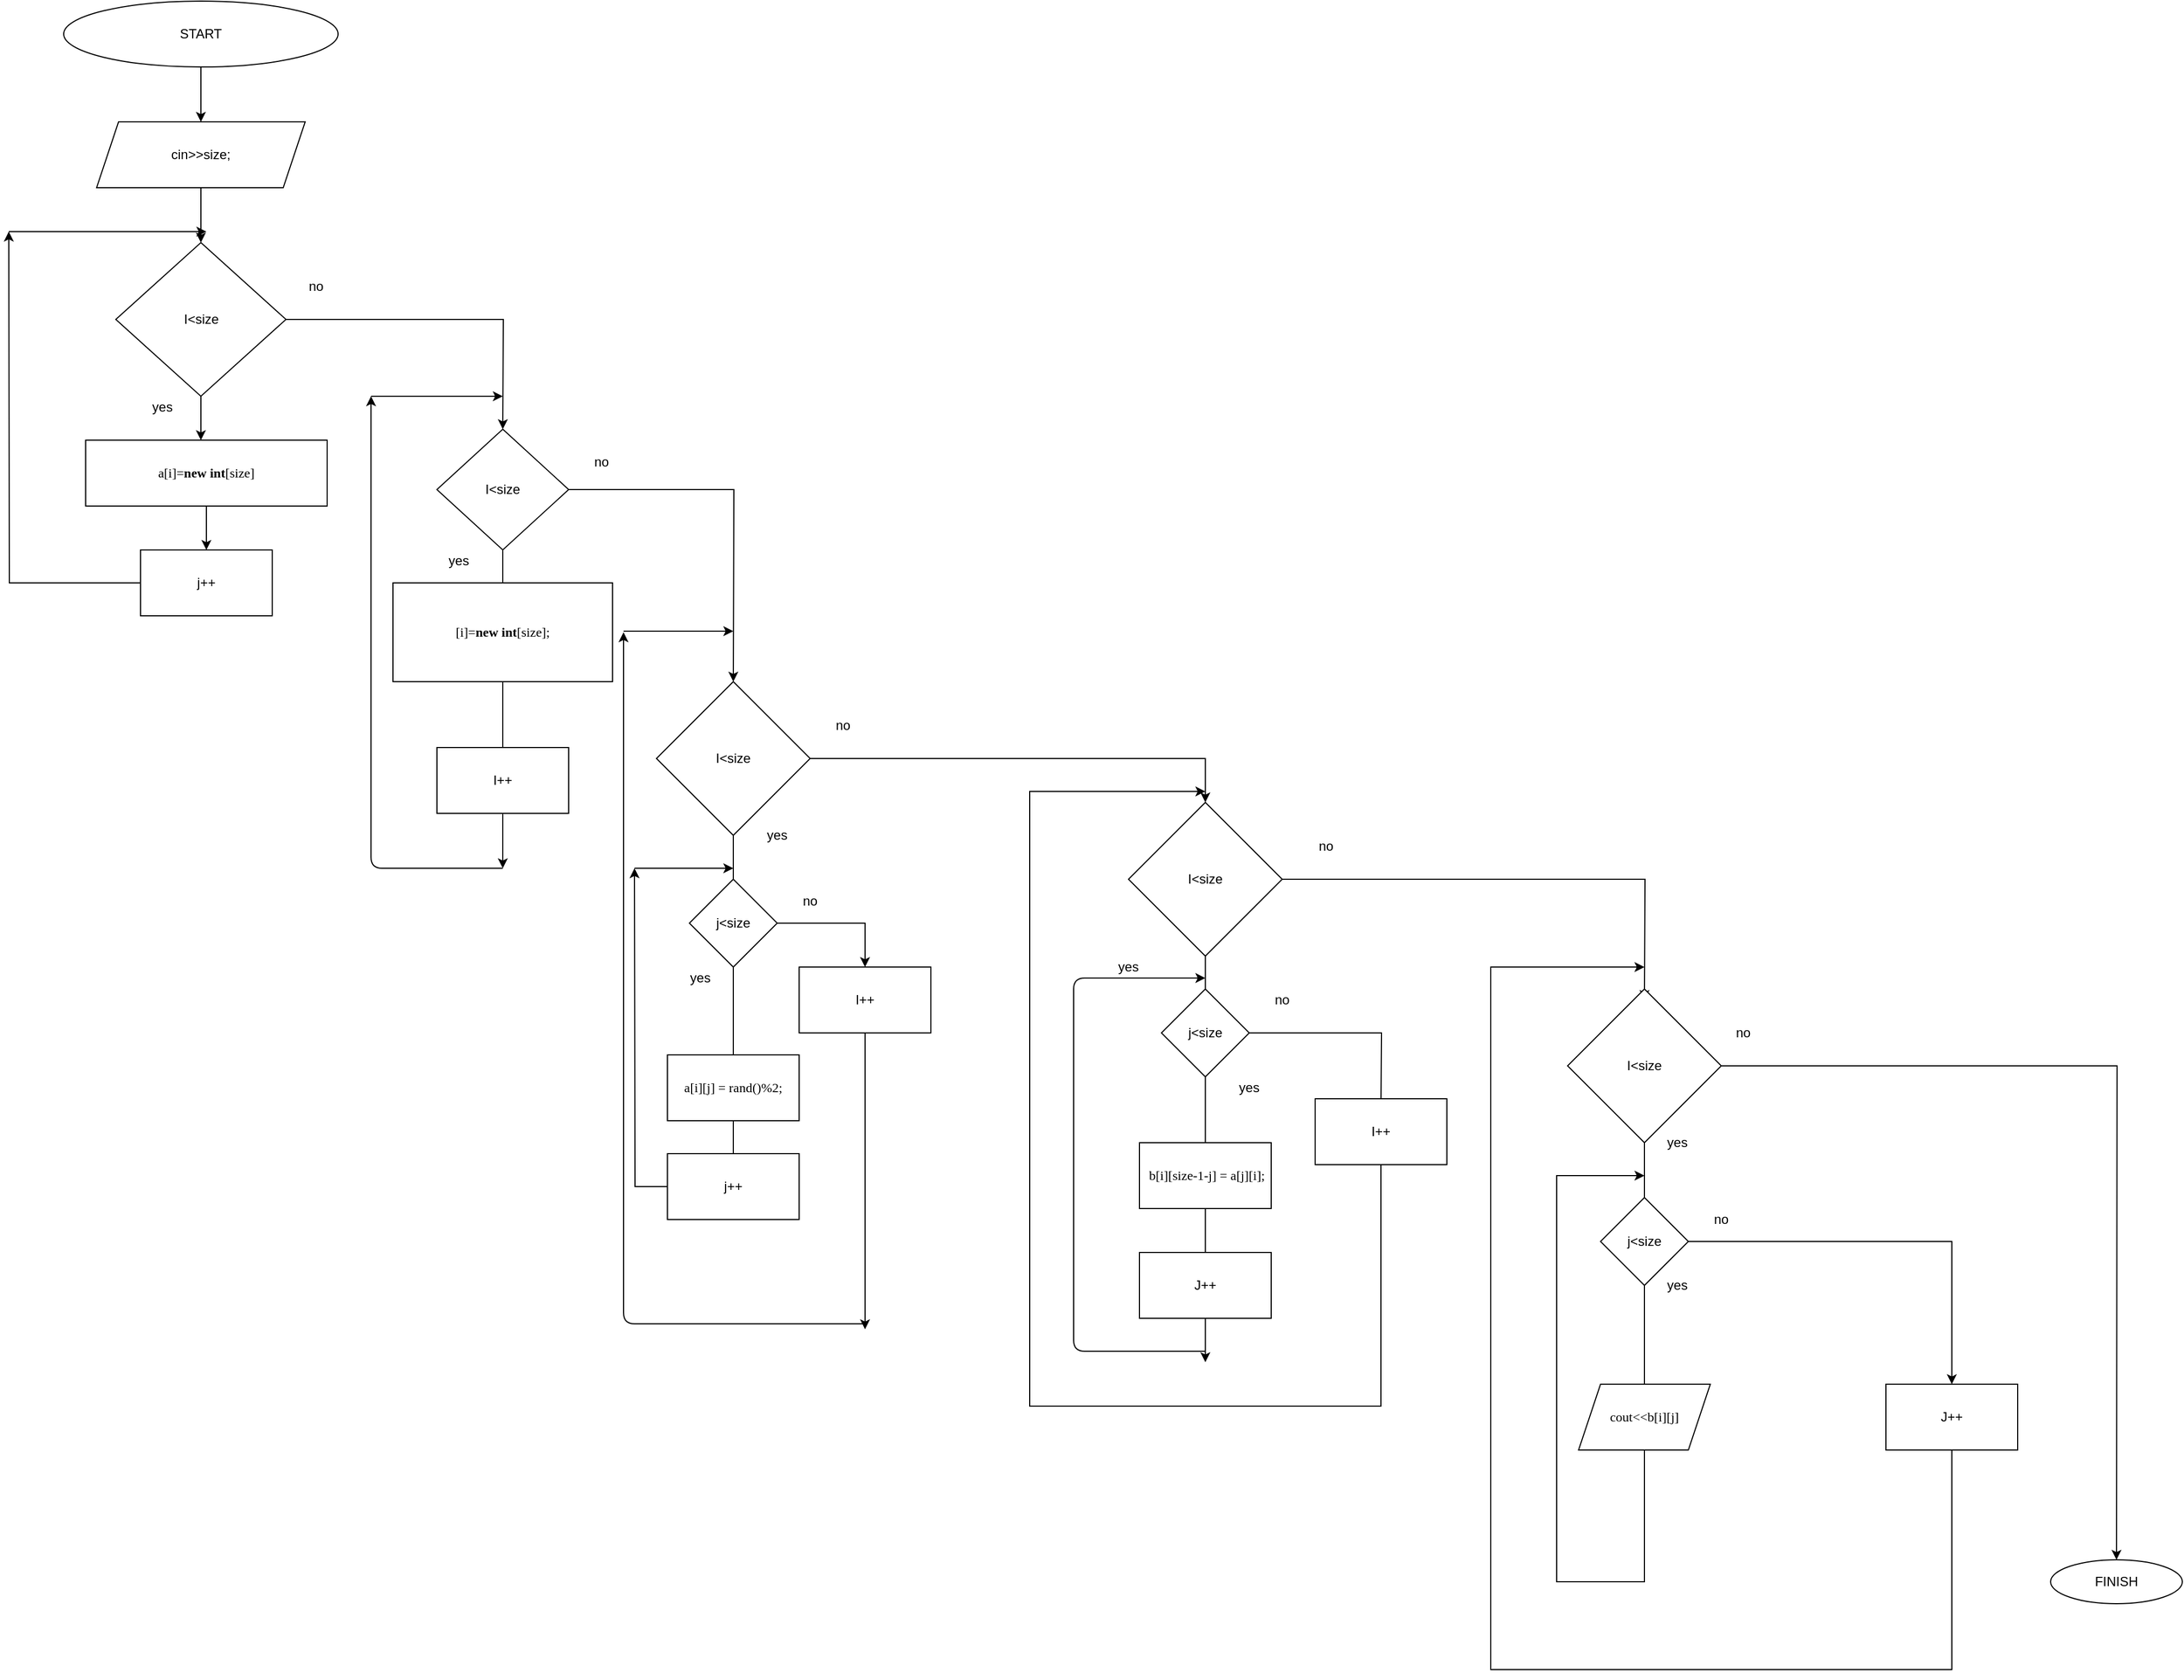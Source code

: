 <mxfile version="13.7.3" type="device"><diagram id="nDrIZaQaVXTh1ZXN49K5" name="Page-1"><mxGraphModel dx="1577" dy="1103" grid="1" gridSize="10" guides="1" tooltips="1" connect="1" arrows="1" fold="1" page="1" pageScale="1" pageWidth="2339" pageHeight="3300" math="0" shadow="0"><root><mxCell id="0"/><mxCell id="1" parent="0"/><mxCell id="KXWBGVbo6HbJp7bgXPMn-3" style="edgeStyle=orthogonalEdgeStyle;rounded=0;orthogonalLoop=1;jettySize=auto;html=1;entryX=0.5;entryY=0;entryDx=0;entryDy=0;" edge="1" parent="1" source="KXWBGVbo6HbJp7bgXPMn-1" target="KXWBGVbo6HbJp7bgXPMn-2"><mxGeometry relative="1" as="geometry"/></mxCell><mxCell id="KXWBGVbo6HbJp7bgXPMn-1" value="START" style="ellipse;whiteSpace=wrap;html=1;" vertex="1" parent="1"><mxGeometry x="360" y="10" width="250" height="60" as="geometry"/></mxCell><mxCell id="KXWBGVbo6HbJp7bgXPMn-4" style="edgeStyle=orthogonalEdgeStyle;rounded=0;orthogonalLoop=1;jettySize=auto;html=1;" edge="1" parent="1" source="KXWBGVbo6HbJp7bgXPMn-2"><mxGeometry relative="1" as="geometry"><mxPoint x="485" y="230" as="targetPoint"/></mxGeometry></mxCell><mxCell id="KXWBGVbo6HbJp7bgXPMn-2" value="cin&amp;gt;&amp;gt;size;" style="shape=parallelogram;perimeter=parallelogramPerimeter;whiteSpace=wrap;html=1;fixedSize=1;" vertex="1" parent="1"><mxGeometry x="390" y="120" width="190" height="60" as="geometry"/></mxCell><mxCell id="KXWBGVbo6HbJp7bgXPMn-6" style="edgeStyle=orthogonalEdgeStyle;rounded=0;orthogonalLoop=1;jettySize=auto;html=1;" edge="1" parent="1" source="KXWBGVbo6HbJp7bgXPMn-5"><mxGeometry relative="1" as="geometry"><mxPoint x="485" y="410" as="targetPoint"/></mxGeometry></mxCell><mxCell id="KXWBGVbo6HbJp7bgXPMn-15" style="edgeStyle=orthogonalEdgeStyle;rounded=0;orthogonalLoop=1;jettySize=auto;html=1;" edge="1" parent="1" source="KXWBGVbo6HbJp7bgXPMn-5"><mxGeometry relative="1" as="geometry"><mxPoint x="760" y="400" as="targetPoint"/></mxGeometry></mxCell><mxCell id="KXWBGVbo6HbJp7bgXPMn-5" value="I&amp;lt;size" style="rhombus;whiteSpace=wrap;html=1;" vertex="1" parent="1"><mxGeometry x="407.5" y="230" width="155" height="140" as="geometry"/></mxCell><mxCell id="KXWBGVbo6HbJp7bgXPMn-8" style="edgeStyle=orthogonalEdgeStyle;rounded=0;orthogonalLoop=1;jettySize=auto;html=1;" edge="1" parent="1" source="KXWBGVbo6HbJp7bgXPMn-7"><mxGeometry relative="1" as="geometry"><mxPoint x="490" y="510" as="targetPoint"/></mxGeometry></mxCell><mxCell id="KXWBGVbo6HbJp7bgXPMn-7" value="&lt;p style=&quot;margin: 0px; font-style: normal; font-variant-caps: normal; font-weight: normal; font-stretch: normal; font-size: 12px; line-height: normal; font-family: menlo;&quot;&gt;a[i]=&lt;span style=&quot;&quot;&gt;&lt;b&gt;new&lt;/b&gt;&lt;/span&gt; &lt;span style=&quot;&quot;&gt;&lt;b&gt;int&lt;/b&gt;&lt;/span&gt;[size]&lt;/p&gt;" style="rounded=0;whiteSpace=wrap;html=1;labelBackgroundColor=none;" vertex="1" parent="1"><mxGeometry x="380" y="410" width="220" height="60" as="geometry"/></mxCell><mxCell id="KXWBGVbo6HbJp7bgXPMn-10" style="edgeStyle=orthogonalEdgeStyle;rounded=0;orthogonalLoop=1;jettySize=auto;html=1;" edge="1" parent="1" source="KXWBGVbo6HbJp7bgXPMn-9"><mxGeometry relative="1" as="geometry"><mxPoint x="310" y="220" as="targetPoint"/></mxGeometry></mxCell><mxCell id="KXWBGVbo6HbJp7bgXPMn-9" value="j++" style="rounded=0;whiteSpace=wrap;html=1;" vertex="1" parent="1"><mxGeometry x="430" y="510" width="120" height="60" as="geometry"/></mxCell><mxCell id="KXWBGVbo6HbJp7bgXPMn-12" value="" style="endArrow=classic;html=1;" edge="1" parent="1"><mxGeometry width="50" height="50" relative="1" as="geometry"><mxPoint x="310" y="220" as="sourcePoint"/><mxPoint x="490" y="220" as="targetPoint"/></mxGeometry></mxCell><mxCell id="KXWBGVbo6HbJp7bgXPMn-13" value="yes" style="text;html=1;strokeColor=none;fillColor=none;align=center;verticalAlign=middle;whiteSpace=wrap;rounded=0;" vertex="1" parent="1"><mxGeometry x="430" y="370" width="40" height="20" as="geometry"/></mxCell><mxCell id="KXWBGVbo6HbJp7bgXPMn-14" value="no" style="text;html=1;strokeColor=none;fillColor=none;align=center;verticalAlign=middle;whiteSpace=wrap;rounded=0;" vertex="1" parent="1"><mxGeometry x="570" y="260" width="40" height="20" as="geometry"/></mxCell><mxCell id="KXWBGVbo6HbJp7bgXPMn-17" style="edgeStyle=orthogonalEdgeStyle;rounded=0;orthogonalLoop=1;jettySize=auto;html=1;" edge="1" parent="1" source="KXWBGVbo6HbJp7bgXPMn-16"><mxGeometry relative="1" as="geometry"><mxPoint x="760" y="800" as="targetPoint"/></mxGeometry></mxCell><mxCell id="KXWBGVbo6HbJp7bgXPMn-25" style="edgeStyle=orthogonalEdgeStyle;rounded=0;orthogonalLoop=1;jettySize=auto;html=1;" edge="1" parent="1" source="KXWBGVbo6HbJp7bgXPMn-16"><mxGeometry relative="1" as="geometry"><mxPoint x="970" y="630" as="targetPoint"/></mxGeometry></mxCell><mxCell id="KXWBGVbo6HbJp7bgXPMn-16" value="I&amp;lt;size" style="rhombus;whiteSpace=wrap;html=1;" vertex="1" parent="1"><mxGeometry x="700" y="400" width="120" height="110" as="geometry"/></mxCell><mxCell id="KXWBGVbo6HbJp7bgXPMn-18" value="&lt;p style=&quot;margin: 0px; font-style: normal; font-variant-caps: normal; font-weight: normal; font-stretch: normal; font-size: 12px; line-height: normal; font-family: menlo;&quot;&gt;[i]=&lt;span style=&quot;&quot;&gt;&lt;b&gt;new&lt;/b&gt;&lt;/span&gt; &lt;span style=&quot;&quot;&gt;&lt;b&gt;int&lt;/b&gt;&lt;/span&gt;[size];&lt;/p&gt;" style="rounded=0;whiteSpace=wrap;html=1;labelBackgroundColor=none;" vertex="1" parent="1"><mxGeometry x="660" y="540" width="200" height="90" as="geometry"/></mxCell><mxCell id="KXWBGVbo6HbJp7bgXPMn-19" value="I++" style="rounded=0;whiteSpace=wrap;html=1;" vertex="1" parent="1"><mxGeometry x="700" y="690" width="120" height="60" as="geometry"/></mxCell><mxCell id="KXWBGVbo6HbJp7bgXPMn-21" value="" style="endArrow=classic;html=1;" edge="1" parent="1"><mxGeometry width="50" height="50" relative="1" as="geometry"><mxPoint x="760" y="800" as="sourcePoint"/><mxPoint x="640" y="370" as="targetPoint"/><Array as="points"><mxPoint x="640" y="800"/></Array></mxGeometry></mxCell><mxCell id="KXWBGVbo6HbJp7bgXPMn-22" value="" style="endArrow=classic;html=1;" edge="1" parent="1"><mxGeometry width="50" height="50" relative="1" as="geometry"><mxPoint x="640" y="370" as="sourcePoint"/><mxPoint x="760" y="370" as="targetPoint"/></mxGeometry></mxCell><mxCell id="KXWBGVbo6HbJp7bgXPMn-23" value="yes" style="text;html=1;strokeColor=none;fillColor=none;align=center;verticalAlign=middle;whiteSpace=wrap;rounded=0;" vertex="1" parent="1"><mxGeometry x="700" y="510" width="40" height="20" as="geometry"/></mxCell><mxCell id="KXWBGVbo6HbJp7bgXPMn-24" value="no" style="text;html=1;strokeColor=none;fillColor=none;align=center;verticalAlign=middle;whiteSpace=wrap;rounded=0;" vertex="1" parent="1"><mxGeometry x="830" y="420" width="40" height="20" as="geometry"/></mxCell><mxCell id="KXWBGVbo6HbJp7bgXPMn-27" style="edgeStyle=orthogonalEdgeStyle;rounded=0;orthogonalLoop=1;jettySize=auto;html=1;" edge="1" parent="1" source="KXWBGVbo6HbJp7bgXPMn-26"><mxGeometry relative="1" as="geometry"><mxPoint x="970" y="1120" as="targetPoint"/></mxGeometry></mxCell><mxCell id="KXWBGVbo6HbJp7bgXPMn-42" style="edgeStyle=orthogonalEdgeStyle;rounded=0;orthogonalLoop=1;jettySize=auto;html=1;entryX=0.5;entryY=0;entryDx=0;entryDy=0;" edge="1" parent="1" source="KXWBGVbo6HbJp7bgXPMn-26" target="KXWBGVbo6HbJp7bgXPMn-45"><mxGeometry relative="1" as="geometry"><mxPoint x="1400.0" y="700.0" as="targetPoint"/></mxGeometry></mxCell><mxCell id="KXWBGVbo6HbJp7bgXPMn-26" value="I&amp;lt;size" style="rhombus;whiteSpace=wrap;html=1;" vertex="1" parent="1"><mxGeometry x="900" y="630" width="140" height="140" as="geometry"/></mxCell><mxCell id="KXWBGVbo6HbJp7bgXPMn-32" style="edgeStyle=orthogonalEdgeStyle;rounded=0;orthogonalLoop=1;jettySize=auto;html=1;entryX=0.5;entryY=0;entryDx=0;entryDy=0;" edge="1" parent="1" source="KXWBGVbo6HbJp7bgXPMn-28" target="KXWBGVbo6HbJp7bgXPMn-31"><mxGeometry relative="1" as="geometry"/></mxCell><mxCell id="KXWBGVbo6HbJp7bgXPMn-28" value="j&amp;lt;size" style="rhombus;whiteSpace=wrap;html=1;" vertex="1" parent="1"><mxGeometry x="930" y="810" width="80" height="80" as="geometry"/></mxCell><mxCell id="KXWBGVbo6HbJp7bgXPMn-33" style="edgeStyle=orthogonalEdgeStyle;rounded=0;orthogonalLoop=1;jettySize=auto;html=1;" edge="1" parent="1" source="KXWBGVbo6HbJp7bgXPMn-31"><mxGeometry relative="1" as="geometry"><mxPoint x="1090" y="1220" as="targetPoint"/></mxGeometry></mxCell><mxCell id="KXWBGVbo6HbJp7bgXPMn-31" value="I++" style="rounded=0;whiteSpace=wrap;html=1;" vertex="1" parent="1"><mxGeometry x="1030" y="890" width="120" height="60" as="geometry"/></mxCell><mxCell id="KXWBGVbo6HbJp7bgXPMn-34" value="yes" style="text;html=1;strokeColor=none;fillColor=none;align=center;verticalAlign=middle;whiteSpace=wrap;rounded=0;" vertex="1" parent="1"><mxGeometry x="990" y="760" width="40" height="20" as="geometry"/></mxCell><mxCell id="KXWBGVbo6HbJp7bgXPMn-35" value="yes" style="text;html=1;strokeColor=none;fillColor=none;align=center;verticalAlign=middle;whiteSpace=wrap;rounded=0;" vertex="1" parent="1"><mxGeometry x="920" y="890" width="40" height="20" as="geometry"/></mxCell><mxCell id="KXWBGVbo6HbJp7bgXPMn-36" value="no" style="text;html=1;strokeColor=none;fillColor=none;align=center;verticalAlign=middle;whiteSpace=wrap;rounded=0;" vertex="1" parent="1"><mxGeometry x="1050" y="660" width="40" height="20" as="geometry"/></mxCell><mxCell id="KXWBGVbo6HbJp7bgXPMn-37" value="no" style="text;html=1;strokeColor=none;fillColor=none;align=center;verticalAlign=middle;whiteSpace=wrap;rounded=0;" vertex="1" parent="1"><mxGeometry x="1020" y="820" width="40" height="20" as="geometry"/></mxCell><mxCell id="KXWBGVbo6HbJp7bgXPMn-38" value="&lt;p style=&quot;margin: 0px; font-style: normal; font-variant-caps: normal; font-weight: normal; font-stretch: normal; font-size: 12px; line-height: normal; font-family: menlo;&quot;&gt;a[i][j] = &lt;span style=&quot;&quot;&gt;rand&lt;/span&gt;()%&lt;span style=&quot;&quot;&gt;2&lt;/span&gt;;&lt;/p&gt;" style="rounded=0;whiteSpace=wrap;html=1;labelBackgroundColor=none;" vertex="1" parent="1"><mxGeometry x="910" y="970" width="120" height="60" as="geometry"/></mxCell><mxCell id="KXWBGVbo6HbJp7bgXPMn-40" style="edgeStyle=orthogonalEdgeStyle;rounded=0;orthogonalLoop=1;jettySize=auto;html=1;" edge="1" parent="1" source="KXWBGVbo6HbJp7bgXPMn-39"><mxGeometry relative="1" as="geometry"><mxPoint x="880" y="800" as="targetPoint"/></mxGeometry></mxCell><mxCell id="KXWBGVbo6HbJp7bgXPMn-39" value="j++" style="rounded=0;whiteSpace=wrap;html=1;" vertex="1" parent="1"><mxGeometry x="910" y="1060" width="120" height="60" as="geometry"/></mxCell><mxCell id="KXWBGVbo6HbJp7bgXPMn-41" value="" style="endArrow=classic;html=1;" edge="1" parent="1"><mxGeometry width="50" height="50" relative="1" as="geometry"><mxPoint x="880" y="800" as="sourcePoint"/><mxPoint x="970" y="800" as="targetPoint"/></mxGeometry></mxCell><mxCell id="KXWBGVbo6HbJp7bgXPMn-43" value="" style="endArrow=classic;html=1;" edge="1" parent="1"><mxGeometry width="50" height="50" relative="1" as="geometry"><mxPoint x="1090" y="1215" as="sourcePoint"/><mxPoint x="870" y="585" as="targetPoint"/><Array as="points"><mxPoint x="870" y="1215"/></Array></mxGeometry></mxCell><mxCell id="KXWBGVbo6HbJp7bgXPMn-44" value="" style="endArrow=classic;html=1;" edge="1" parent="1"><mxGeometry width="50" height="50" relative="1" as="geometry"><mxPoint x="870" y="584" as="sourcePoint"/><mxPoint x="970" y="584" as="targetPoint"/></mxGeometry></mxCell><mxCell id="KXWBGVbo6HbJp7bgXPMn-50" style="edgeStyle=orthogonalEdgeStyle;rounded=0;orthogonalLoop=1;jettySize=auto;html=1;" edge="1" parent="1" source="KXWBGVbo6HbJp7bgXPMn-45"><mxGeometry relative="1" as="geometry"><mxPoint x="1800" y="920" as="targetPoint"/></mxGeometry></mxCell><mxCell id="KXWBGVbo6HbJp7bgXPMn-51" style="edgeStyle=orthogonalEdgeStyle;rounded=0;orthogonalLoop=1;jettySize=auto;html=1;" edge="1" parent="1" source="KXWBGVbo6HbJp7bgXPMn-45"><mxGeometry relative="1" as="geometry"><mxPoint x="1400" y="1250" as="targetPoint"/></mxGeometry></mxCell><mxCell id="KXWBGVbo6HbJp7bgXPMn-45" value="I&amp;lt;size" style="rhombus;whiteSpace=wrap;html=1;" vertex="1" parent="1"><mxGeometry x="1330" y="740" width="140" height="140" as="geometry"/></mxCell><mxCell id="KXWBGVbo6HbJp7bgXPMn-46" value="no" style="text;html=1;strokeColor=none;fillColor=none;align=center;verticalAlign=middle;whiteSpace=wrap;rounded=0;" vertex="1" parent="1"><mxGeometry x="1490" y="770" width="40" height="20" as="geometry"/></mxCell><mxCell id="KXWBGVbo6HbJp7bgXPMn-47" value="yes" style="text;html=1;strokeColor=none;fillColor=none;align=center;verticalAlign=middle;whiteSpace=wrap;rounded=0;" vertex="1" parent="1"><mxGeometry x="1310" y="880" width="40" height="20" as="geometry"/></mxCell><mxCell id="KXWBGVbo6HbJp7bgXPMn-52" value="j&amp;lt;size" style="rhombus;whiteSpace=wrap;html=1;" vertex="1" parent="1"><mxGeometry x="1360" y="910" width="80" height="80" as="geometry"/></mxCell><mxCell id="KXWBGVbo6HbJp7bgXPMn-55" style="edgeStyle=orthogonalEdgeStyle;rounded=0;orthogonalLoop=1;jettySize=auto;html=1;" edge="1" parent="1" source="KXWBGVbo6HbJp7bgXPMn-52"><mxGeometry relative="1" as="geometry"><mxPoint x="1560" y="1020" as="targetPoint"/><mxPoint x="1439.941" y="949.941" as="sourcePoint"/></mxGeometry></mxCell><mxCell id="KXWBGVbo6HbJp7bgXPMn-56" value="no" style="text;html=1;strokeColor=none;fillColor=none;align=center;verticalAlign=middle;whiteSpace=wrap;rounded=0;" vertex="1" parent="1"><mxGeometry x="1450" y="910" width="40" height="20" as="geometry"/></mxCell><mxCell id="KXWBGVbo6HbJp7bgXPMn-57" value="yes" style="text;html=1;strokeColor=none;fillColor=none;align=center;verticalAlign=middle;whiteSpace=wrap;rounded=0;" vertex="1" parent="1"><mxGeometry x="1420" y="990" width="40" height="20" as="geometry"/></mxCell><mxCell id="KXWBGVbo6HbJp7bgXPMn-61" value="&lt;p style=&quot;margin: 0px; font-style: normal; font-variant-caps: normal; font-weight: normal; font-stretch: normal; font-size: 12px; line-height: normal; font-family: menlo;&quot;&gt;&lt;span class=&quot;Apple-converted-space&quot;&gt;&amp;nbsp;&lt;/span&gt;b[i][size-&lt;span style=&quot;&quot;&gt;1&lt;/span&gt;-j] = a[j][i];&lt;/p&gt;" style="rounded=0;whiteSpace=wrap;html=1;labelBackgroundColor=none;" vertex="1" parent="1"><mxGeometry x="1340" y="1050" width="120" height="60" as="geometry"/></mxCell><mxCell id="KXWBGVbo6HbJp7bgXPMn-62" value="J++" style="rounded=0;whiteSpace=wrap;html=1;" vertex="1" parent="1"><mxGeometry x="1340" y="1150" width="120" height="60" as="geometry"/></mxCell><mxCell id="KXWBGVbo6HbJp7bgXPMn-63" value="" style="endArrow=classic;html=1;" edge="1" parent="1"><mxGeometry width="50" height="50" relative="1" as="geometry"><mxPoint x="1400" y="1240" as="sourcePoint"/><mxPoint x="1400" y="900" as="targetPoint"/><Array as="points"><mxPoint x="1280" y="1240"/><mxPoint x="1280" y="900"/></Array></mxGeometry></mxCell><mxCell id="KXWBGVbo6HbJp7bgXPMn-65" style="edgeStyle=orthogonalEdgeStyle;rounded=0;orthogonalLoop=1;jettySize=auto;html=1;" edge="1" parent="1" source="KXWBGVbo6HbJp7bgXPMn-64"><mxGeometry relative="1" as="geometry"><mxPoint x="1400" y="730" as="targetPoint"/><Array as="points"><mxPoint x="1560" y="1290"/><mxPoint x="1240" y="1290"/><mxPoint x="1240" y="730"/></Array></mxGeometry></mxCell><mxCell id="KXWBGVbo6HbJp7bgXPMn-64" value="I++" style="rounded=0;whiteSpace=wrap;html=1;" vertex="1" parent="1"><mxGeometry x="1500" y="1010" width="120" height="60" as="geometry"/></mxCell><mxCell id="KXWBGVbo6HbJp7bgXPMn-67" style="edgeStyle=orthogonalEdgeStyle;rounded=0;orthogonalLoop=1;jettySize=auto;html=1;" edge="1" parent="1" source="KXWBGVbo6HbJp7bgXPMn-66"><mxGeometry relative="1" as="geometry"><mxPoint x="1800" y="1080" as="targetPoint"/><Array as="points"><mxPoint x="1800" y="1450"/><mxPoint x="1720" y="1450"/><mxPoint x="1720" y="1080"/></Array></mxGeometry></mxCell><mxCell id="KXWBGVbo6HbJp7bgXPMn-73" style="edgeStyle=orthogonalEdgeStyle;rounded=0;orthogonalLoop=1;jettySize=auto;html=1;" edge="1" parent="1" source="KXWBGVbo6HbJp7bgXPMn-66"><mxGeometry relative="1" as="geometry"><mxPoint x="2230.0" y="1430" as="targetPoint"/></mxGeometry></mxCell><mxCell id="KXWBGVbo6HbJp7bgXPMn-66" value="I&amp;lt;size" style="rhombus;whiteSpace=wrap;html=1;" vertex="1" parent="1"><mxGeometry x="1730" y="910" width="140" height="140" as="geometry"/></mxCell><mxCell id="KXWBGVbo6HbJp7bgXPMn-75" style="edgeStyle=orthogonalEdgeStyle;rounded=0;orthogonalLoop=1;jettySize=auto;html=1;" edge="1" parent="1" source="KXWBGVbo6HbJp7bgXPMn-76"><mxGeometry relative="1" as="geometry"><mxPoint x="2080.0" y="1320" as="targetPoint"/></mxGeometry></mxCell><mxCell id="KXWBGVbo6HbJp7bgXPMn-68" value="j&amp;lt;size" style="rhombus;whiteSpace=wrap;html=1;" vertex="1" parent="1"><mxGeometry x="1760" y="1100" width="80" height="80" as="geometry"/></mxCell><mxCell id="KXWBGVbo6HbJp7bgXPMn-69" value="no" style="text;html=1;strokeColor=none;fillColor=none;align=center;verticalAlign=middle;whiteSpace=wrap;rounded=0;" vertex="1" parent="1"><mxGeometry x="1870" y="940" width="40" height="20" as="geometry"/></mxCell><mxCell id="KXWBGVbo6HbJp7bgXPMn-70" value="yes" style="text;html=1;strokeColor=none;fillColor=none;align=center;verticalAlign=middle;whiteSpace=wrap;rounded=0;" vertex="1" parent="1"><mxGeometry x="1810" y="1040" width="40" height="20" as="geometry"/></mxCell><mxCell id="KXWBGVbo6HbJp7bgXPMn-71" value="yes" style="text;html=1;strokeColor=none;fillColor=none;align=center;verticalAlign=middle;whiteSpace=wrap;rounded=0;" vertex="1" parent="1"><mxGeometry x="1810" y="1170" width="40" height="20" as="geometry"/></mxCell><mxCell id="KXWBGVbo6HbJp7bgXPMn-72" value="no" style="text;html=1;strokeColor=none;fillColor=none;align=center;verticalAlign=middle;whiteSpace=wrap;rounded=0;" vertex="1" parent="1"><mxGeometry x="1850" y="1110" width="40" height="20" as="geometry"/></mxCell><mxCell id="KXWBGVbo6HbJp7bgXPMn-74" value="FINISH" style="ellipse;whiteSpace=wrap;html=1;" vertex="1" parent="1"><mxGeometry x="2170" y="1430" width="120" height="40" as="geometry"/></mxCell><mxCell id="KXWBGVbo6HbJp7bgXPMn-78" style="edgeStyle=orthogonalEdgeStyle;rounded=0;orthogonalLoop=1;jettySize=auto;html=1;" edge="1" parent="1" source="KXWBGVbo6HbJp7bgXPMn-76"><mxGeometry relative="1" as="geometry"><mxPoint x="1800" y="890" as="targetPoint"/><Array as="points"><mxPoint x="2080" y="1530"/><mxPoint x="1660" y="1530"/><mxPoint x="1660" y="890"/></Array></mxGeometry></mxCell><mxCell id="KXWBGVbo6HbJp7bgXPMn-76" value="J++" style="rounded=0;whiteSpace=wrap;html=1;" vertex="1" parent="1"><mxGeometry x="2020" y="1270" width="120" height="60" as="geometry"/></mxCell><mxCell id="KXWBGVbo6HbJp7bgXPMn-77" style="edgeStyle=orthogonalEdgeStyle;rounded=0;orthogonalLoop=1;jettySize=auto;html=1;" edge="1" parent="1" source="KXWBGVbo6HbJp7bgXPMn-68" target="KXWBGVbo6HbJp7bgXPMn-76"><mxGeometry relative="1" as="geometry"><mxPoint x="2080.0" y="1320" as="targetPoint"/><mxPoint x="1839.941" y="1139.941" as="sourcePoint"/></mxGeometry></mxCell><mxCell id="KXWBGVbo6HbJp7bgXPMn-80" value="&lt;p style=&quot;margin: 0px; font-style: normal; font-variant-caps: normal; font-weight: normal; font-stretch: normal; font-size: 12px; line-height: normal; font-family: menlo;&quot;&gt;&lt;span style=&quot;&quot;&gt;cout&lt;/span&gt;&amp;lt;&amp;lt;b[i][j]&lt;/p&gt;" style="shape=parallelogram;perimeter=parallelogramPerimeter;whiteSpace=wrap;html=1;fixedSize=1;labelBackgroundColor=none;" vertex="1" parent="1"><mxGeometry x="1740" y="1270" width="120" height="60" as="geometry"/></mxCell></root></mxGraphModel></diagram></mxfile>